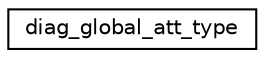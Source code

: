 digraph "Graphical Class Hierarchy"
{
 // INTERACTIVE_SVG=YES
 // LATEX_PDF_SIZE
  edge [fontname="Helvetica",fontsize="10",labelfontname="Helvetica",labelfontsize="10"];
  node [fontname="Helvetica",fontsize="10",shape=record];
  rankdir="LR";
  Node0 [label="diag_global_att_type",height=0.2,width=0.4,color="black", fillcolor="white", style="filled",URL="$structdiag__data__mod_1_1diag__global__att__type.html",tooltip=" "];
}
